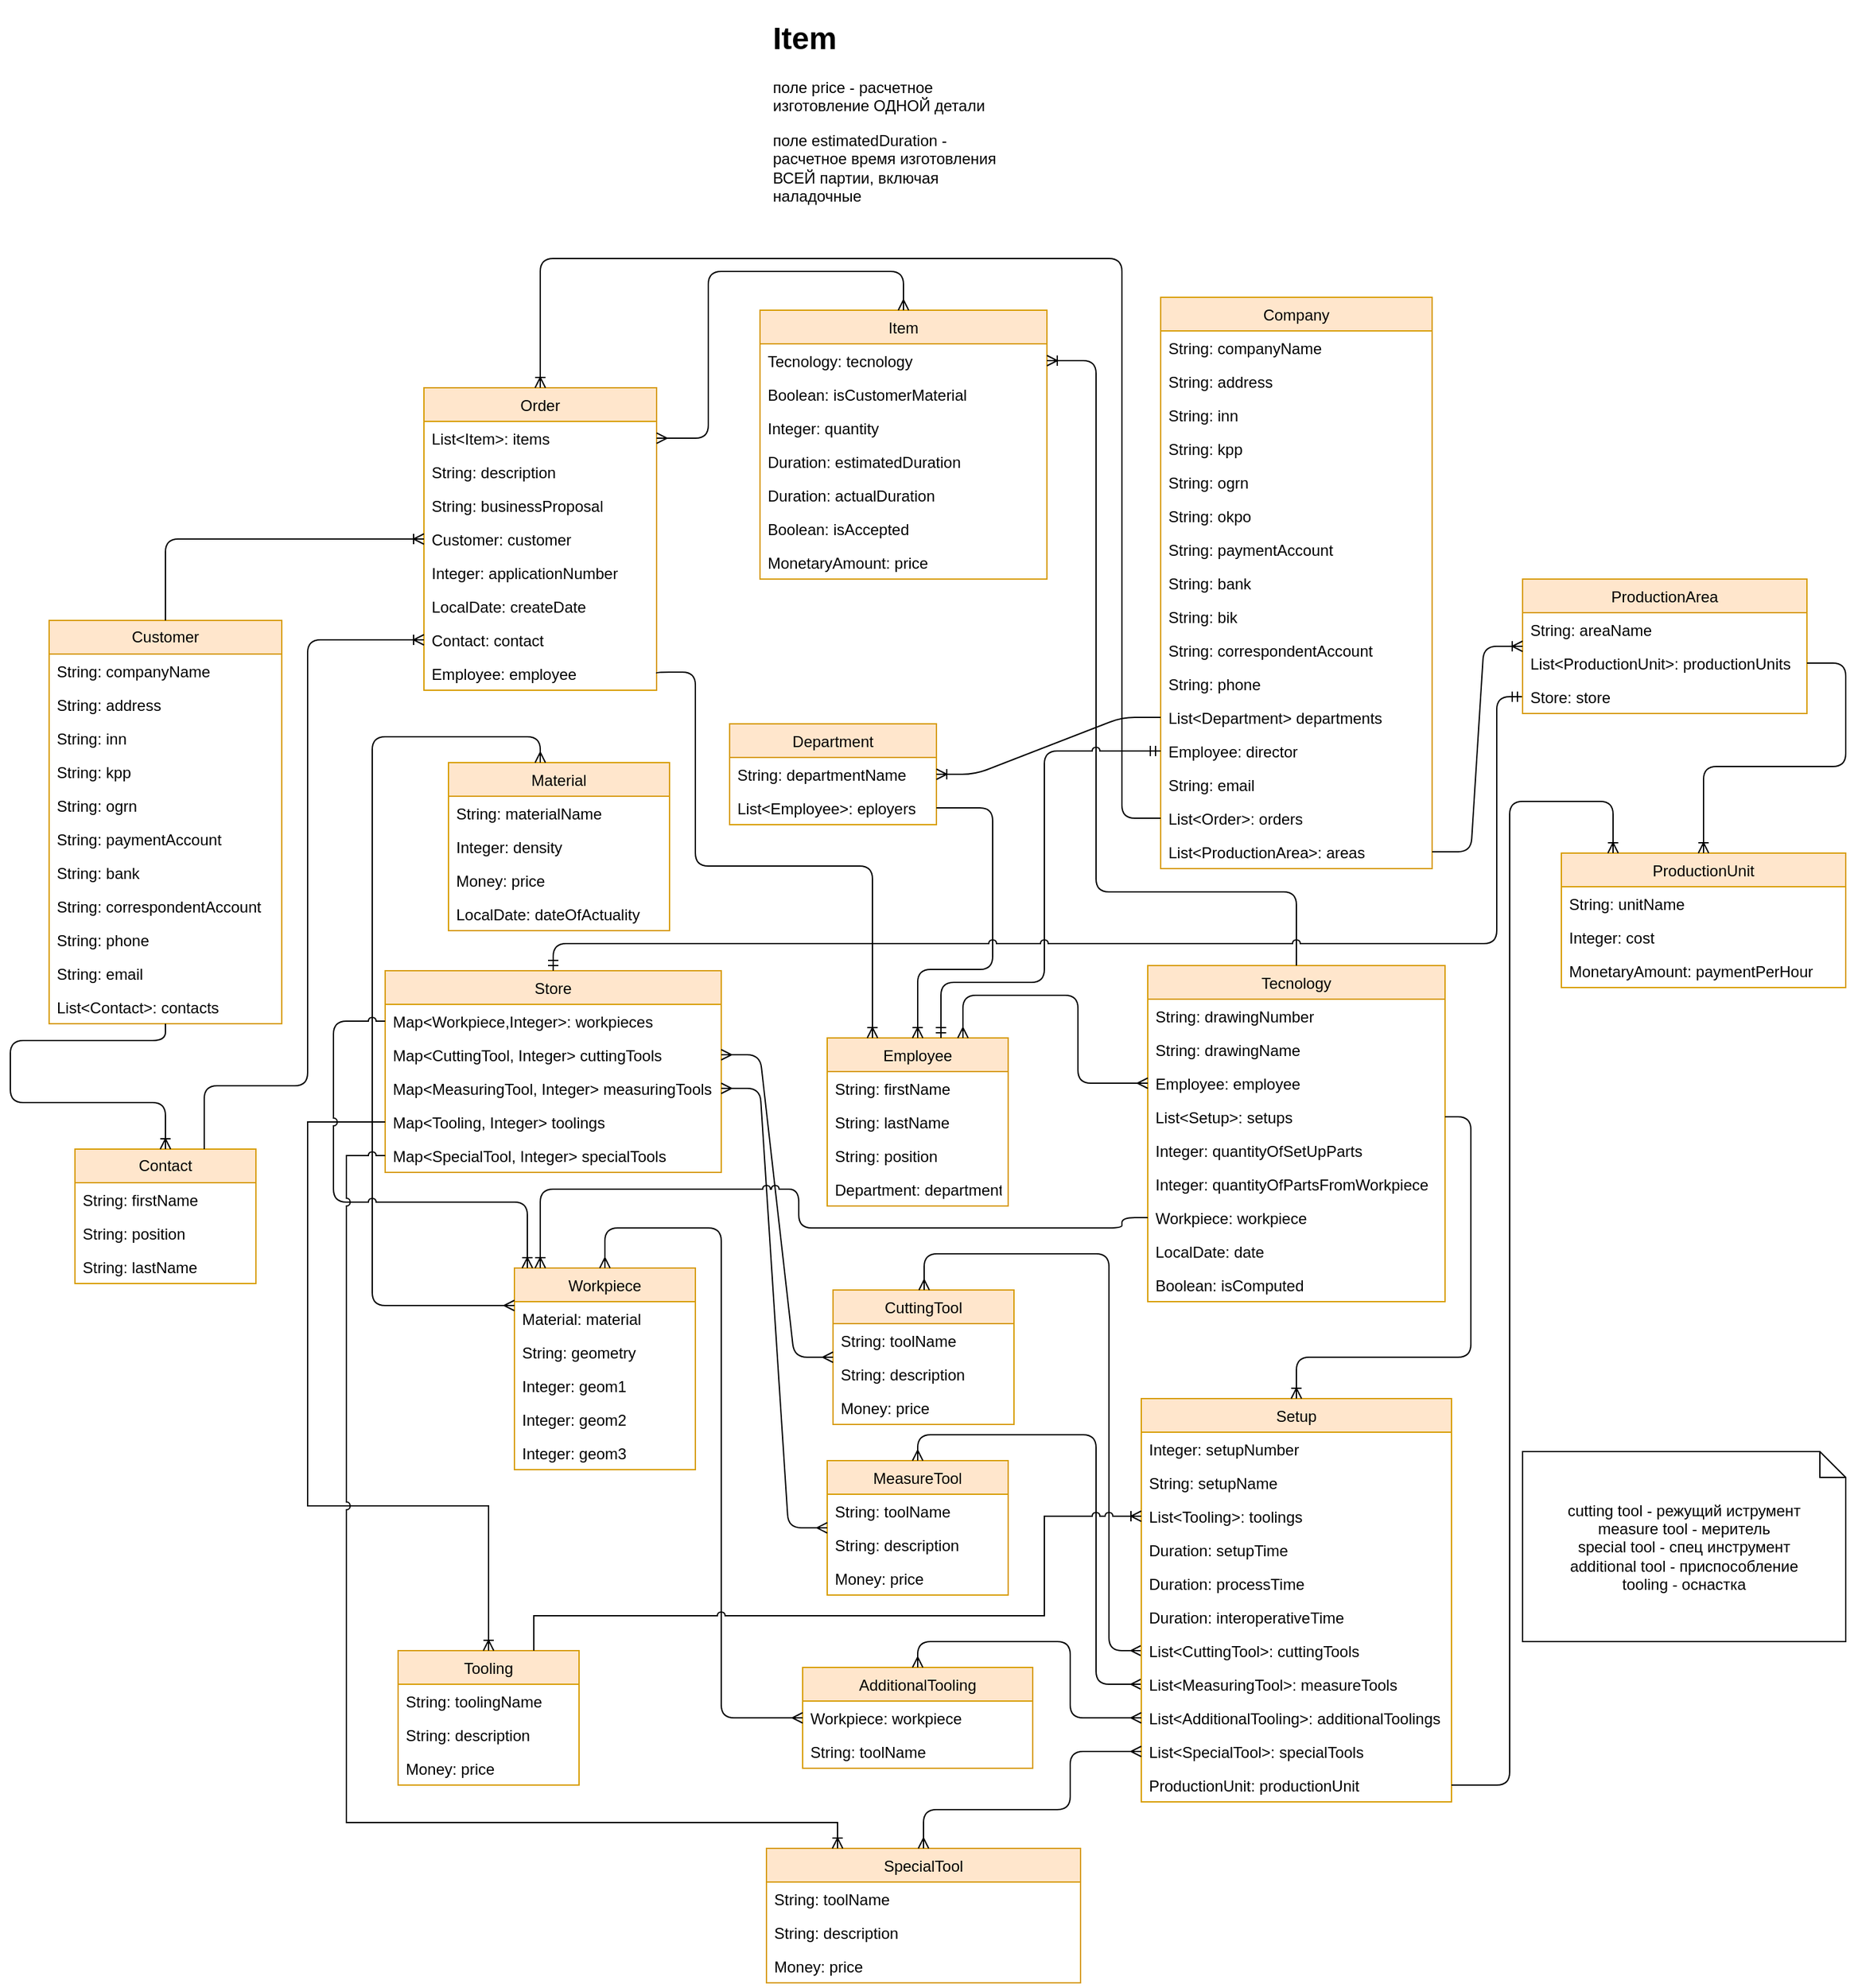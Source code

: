 <mxfile version="21.3.7" type="device">
  <diagram id="e2vLwhPOneZPLbPI2sQy" name="Page-1">
    <mxGraphModel dx="2192" dy="2253" grid="1" gridSize="10" guides="1" tooltips="1" connect="1" arrows="1" fold="1" page="1" pageScale="1" pageWidth="1169" pageHeight="1654" math="0" shadow="0">
      <root>
        <mxCell id="0" />
        <mxCell id="1" parent="0" />
        <mxCell id="n8ERuoMz0wGaSnpFPKBe-1" value="Order" style="swimlane;fontStyle=0;childLayout=stackLayout;horizontal=1;startSize=26;fillColor=#ffe6cc;horizontalStack=0;resizeParent=1;resizeParentMax=0;resizeLast=0;collapsible=1;marginBottom=0;swimlaneLine=1;strokeColor=#d79b00;" parent="1" vertex="1">
          <mxGeometry x="40" y="80" width="180" height="234" as="geometry">
            <mxRectangle x="100" y="100" width="60" height="26" as="alternateBounds" />
          </mxGeometry>
        </mxCell>
        <mxCell id="n8ERuoMz0wGaSnpFPKBe-2" value="List&lt;Item&gt;: items" style="text;strokeColor=none;fillColor=none;align=left;verticalAlign=top;spacingLeft=4;spacingRight=4;overflow=hidden;rotatable=0;points=[[0,0.5],[1,0.5]];portConstraint=eastwest;" parent="n8ERuoMz0wGaSnpFPKBe-1" vertex="1">
          <mxGeometry y="26" width="180" height="26" as="geometry" />
        </mxCell>
        <mxCell id="n8ERuoMz0wGaSnpFPKBe-3" value="String: description" style="text;strokeColor=none;fillColor=none;align=left;verticalAlign=top;spacingLeft=4;spacingRight=4;overflow=hidden;rotatable=0;points=[[0,0.5],[1,0.5]];portConstraint=eastwest;" parent="n8ERuoMz0wGaSnpFPKBe-1" vertex="1">
          <mxGeometry y="52" width="180" height="26" as="geometry" />
        </mxCell>
        <mxCell id="n8ERuoMz0wGaSnpFPKBe-4" value="String: businessProposal" style="text;strokeColor=none;fillColor=none;align=left;verticalAlign=top;spacingLeft=4;spacingRight=4;overflow=hidden;rotatable=0;points=[[0,0.5],[1,0.5]];portConstraint=eastwest;fontColor=#000000;" parent="n8ERuoMz0wGaSnpFPKBe-1" vertex="1">
          <mxGeometry y="78" width="180" height="26" as="geometry" />
        </mxCell>
        <mxCell id="n8ERuoMz0wGaSnpFPKBe-5" value="Customer: customer" style="text;strokeColor=none;fillColor=none;align=left;verticalAlign=top;spacingLeft=4;spacingRight=4;overflow=hidden;rotatable=0;points=[[0,0.5],[1,0.5]];portConstraint=eastwest;fontColor=#000000;" parent="n8ERuoMz0wGaSnpFPKBe-1" vertex="1">
          <mxGeometry y="104" width="180" height="26" as="geometry" />
        </mxCell>
        <mxCell id="n8ERuoMz0wGaSnpFPKBe-11" value="Integer: applicationNumber" style="text;strokeColor=none;fillColor=none;align=left;verticalAlign=top;spacingLeft=4;spacingRight=4;overflow=hidden;rotatable=0;points=[[0,0.5],[1,0.5]];portConstraint=eastwest;fontColor=#000000;" parent="n8ERuoMz0wGaSnpFPKBe-1" vertex="1">
          <mxGeometry y="130" width="180" height="26" as="geometry" />
        </mxCell>
        <mxCell id="qYJSlX8io_cMQXO1sd_D-31" value="LocalDate: createDate" style="text;strokeColor=none;fillColor=none;align=left;verticalAlign=top;spacingLeft=4;spacingRight=4;overflow=hidden;rotatable=0;points=[[0,0.5],[1,0.5]];portConstraint=eastwest;fontColor=#000000;" parent="n8ERuoMz0wGaSnpFPKBe-1" vertex="1">
          <mxGeometry y="156" width="180" height="26" as="geometry" />
        </mxCell>
        <mxCell id="-cLyYRSaxIGc8Vdrkl38-2" value="Contact: contact" style="text;strokeColor=none;fillColor=none;align=left;verticalAlign=top;spacingLeft=4;spacingRight=4;overflow=hidden;rotatable=0;points=[[0,0.5],[1,0.5]];portConstraint=eastwest;fontColor=#000000;" parent="n8ERuoMz0wGaSnpFPKBe-1" vertex="1">
          <mxGeometry y="182" width="180" height="26" as="geometry" />
        </mxCell>
        <mxCell id="Qwl9Rl1eCYx9EYwhhPpN-28" value="Employee: employee" style="text;strokeColor=none;fillColor=none;align=left;verticalAlign=top;spacingLeft=4;spacingRight=4;overflow=hidden;rotatable=0;points=[[0,0.5],[1,0.5]];portConstraint=eastwest;fontColor=#000000;" parent="n8ERuoMz0wGaSnpFPKBe-1" vertex="1">
          <mxGeometry y="208" width="180" height="26" as="geometry" />
        </mxCell>
        <mxCell id="n8ERuoMz0wGaSnpFPKBe-6" value="Item" style="swimlane;fontStyle=0;childLayout=stackLayout;horizontal=1;startSize=26;fillColor=#ffe6cc;horizontalStack=0;resizeParent=1;resizeParentMax=0;resizeLast=0;collapsible=1;marginBottom=0;direction=east;strokeColor=#d79b00;" parent="1" vertex="1">
          <mxGeometry x="300" y="20" width="222" height="208" as="geometry" />
        </mxCell>
        <mxCell id="n8ERuoMz0wGaSnpFPKBe-19" value="Tecnology: tecnology" style="text;strokeColor=none;fillColor=none;align=left;verticalAlign=top;spacingLeft=4;spacingRight=4;overflow=hidden;rotatable=0;points=[[0,0.5],[1,0.5]];portConstraint=eastwest;" parent="n8ERuoMz0wGaSnpFPKBe-6" vertex="1">
          <mxGeometry y="26" width="222" height="26" as="geometry" />
        </mxCell>
        <mxCell id="qYJSlX8io_cMQXO1sd_D-25" value="Boolean: isCustomerMaterial" style="text;strokeColor=none;fillColor=none;align=left;verticalAlign=top;spacingLeft=4;spacingRight=4;overflow=hidden;rotatable=0;points=[[0,0.5],[1,0.5]];portConstraint=eastwest;" parent="n8ERuoMz0wGaSnpFPKBe-6" vertex="1">
          <mxGeometry y="52" width="222" height="26" as="geometry" />
        </mxCell>
        <mxCell id="qYJSlX8io_cMQXO1sd_D-28" value="Integer: quantity" style="text;strokeColor=none;fillColor=none;align=left;verticalAlign=top;spacingLeft=4;spacingRight=4;overflow=hidden;rotatable=0;points=[[0,0.5],[1,0.5]];portConstraint=eastwest;" parent="n8ERuoMz0wGaSnpFPKBe-6" vertex="1">
          <mxGeometry y="78" width="222" height="26" as="geometry" />
        </mxCell>
        <mxCell id="qYJSlX8io_cMQXO1sd_D-32" value="Duration: estimatedDuration" style="text;strokeColor=none;fillColor=none;align=left;verticalAlign=top;spacingLeft=4;spacingRight=4;overflow=hidden;rotatable=0;points=[[0,0.5],[1,0.5]];portConstraint=eastwest;" parent="n8ERuoMz0wGaSnpFPKBe-6" vertex="1">
          <mxGeometry y="104" width="222" height="26" as="geometry" />
        </mxCell>
        <mxCell id="qYJSlX8io_cMQXO1sd_D-36" value="Duration: actualDuration" style="text;strokeColor=none;fillColor=none;align=left;verticalAlign=top;spacingLeft=4;spacingRight=4;overflow=hidden;rotatable=0;points=[[0,0.5],[1,0.5]];portConstraint=eastwest;" parent="n8ERuoMz0wGaSnpFPKBe-6" vertex="1">
          <mxGeometry y="130" width="222" height="26" as="geometry" />
        </mxCell>
        <mxCell id="qYJSlX8io_cMQXO1sd_D-37" value="Boolean: isAccepted" style="text;strokeColor=none;fillColor=none;align=left;verticalAlign=top;spacingLeft=4;spacingRight=4;overflow=hidden;rotatable=0;points=[[0,0.5],[1,0.5]];portConstraint=eastwest;" parent="n8ERuoMz0wGaSnpFPKBe-6" vertex="1">
          <mxGeometry y="156" width="222" height="26" as="geometry" />
        </mxCell>
        <mxCell id="A2TqOeIvu-ZldnTZLAqu-1" value="MonetaryAmount: price" style="text;strokeColor=none;fillColor=none;align=left;verticalAlign=top;spacingLeft=4;spacingRight=4;overflow=hidden;rotatable=0;points=[[0,0.5],[1,0.5]];portConstraint=eastwest;" vertex="1" parent="n8ERuoMz0wGaSnpFPKBe-6">
          <mxGeometry y="182" width="222" height="26" as="geometry" />
        </mxCell>
        <mxCell id="qYJSlX8io_cMQXO1sd_D-9" value="" style="edgeStyle=orthogonalEdgeStyle;fontSize=12;html=1;endArrow=ERmany;startArrow=ERmany;exitX=1;exitY=0.5;exitDx=0;exitDy=0;" parent="1" source="n8ERuoMz0wGaSnpFPKBe-2" target="n8ERuoMz0wGaSnpFPKBe-6" edge="1">
          <mxGeometry width="100" height="100" relative="1" as="geometry">
            <mxPoint x="310" y="280" as="sourcePoint" />
            <mxPoint x="200" y="520" as="targetPoint" />
            <Array as="points">
              <mxPoint x="260" y="119" />
              <mxPoint x="260" y="-10" />
              <mxPoint x="411" y="-10" />
            </Array>
          </mxGeometry>
        </mxCell>
        <mxCell id="qYJSlX8io_cMQXO1sd_D-10" value="Tecnology" style="swimlane;fontStyle=0;childLayout=stackLayout;horizontal=1;startSize=26;fillColor=#ffe6cc;horizontalStack=0;resizeParent=1;resizeParentMax=0;resizeLast=0;collapsible=1;marginBottom=0;fontSize=12;glass=0;comic=0;strokeColor=#d79b00;" parent="1" vertex="1">
          <mxGeometry x="600" y="527" width="230" height="260" as="geometry" />
        </mxCell>
        <mxCell id="qYJSlX8io_cMQXO1sd_D-14" value="String: drawingNumber" style="text;strokeColor=none;fillColor=none;align=left;verticalAlign=top;spacingLeft=4;spacingRight=4;overflow=hidden;rotatable=0;points=[[0,0.5],[1,0.5]];portConstraint=eastwest;" parent="qYJSlX8io_cMQXO1sd_D-10" vertex="1">
          <mxGeometry y="26" width="230" height="26" as="geometry" />
        </mxCell>
        <mxCell id="qYJSlX8io_cMQXO1sd_D-15" value="String: drawingName" style="text;strokeColor=none;fillColor=none;align=left;verticalAlign=top;spacingLeft=4;spacingRight=4;overflow=hidden;rotatable=0;points=[[0,0.5],[1,0.5]];portConstraint=eastwest;" parent="qYJSlX8io_cMQXO1sd_D-10" vertex="1">
          <mxGeometry y="52" width="230" height="26" as="geometry" />
        </mxCell>
        <mxCell id="qYJSlX8io_cMQXO1sd_D-24" value="Employee: employee" style="text;strokeColor=none;fillColor=none;align=left;verticalAlign=top;spacingLeft=4;spacingRight=4;overflow=hidden;rotatable=0;points=[[0,0.5],[1,0.5]];portConstraint=eastwest;" parent="qYJSlX8io_cMQXO1sd_D-10" vertex="1">
          <mxGeometry y="78" width="230" height="26" as="geometry" />
        </mxCell>
        <mxCell id="qYJSlX8io_cMQXO1sd_D-21" value="List&lt;Setup&gt;: setups" style="text;strokeColor=none;fillColor=none;align=left;verticalAlign=top;spacingLeft=4;spacingRight=4;overflow=hidden;rotatable=0;points=[[0,0.5],[1,0.5]];portConstraint=eastwest;" parent="qYJSlX8io_cMQXO1sd_D-10" vertex="1">
          <mxGeometry y="104" width="230" height="26" as="geometry" />
        </mxCell>
        <mxCell id="qYJSlX8io_cMQXO1sd_D-19" value="Integer: quantityOfSetUpParts" style="text;strokeColor=none;fillColor=none;align=left;verticalAlign=top;spacingLeft=4;spacingRight=4;overflow=hidden;rotatable=0;points=[[0,0.5],[1,0.5]];portConstraint=eastwest;" parent="qYJSlX8io_cMQXO1sd_D-10" vertex="1">
          <mxGeometry y="130" width="230" height="26" as="geometry" />
        </mxCell>
        <mxCell id="qYJSlX8io_cMQXO1sd_D-18" value="Integer: quantityOfPartsFromWorkpiece" style="text;strokeColor=none;fillColor=none;align=left;verticalAlign=top;spacingLeft=4;spacingRight=4;overflow=hidden;rotatable=0;points=[[0,0.5],[1,0.5]];portConstraint=eastwest;" parent="qYJSlX8io_cMQXO1sd_D-10" vertex="1">
          <mxGeometry y="156" width="230" height="26" as="geometry" />
        </mxCell>
        <mxCell id="qYJSlX8io_cMQXO1sd_D-17" value="Workpiece: workpiece" style="text;strokeColor=none;fillColor=none;align=left;verticalAlign=top;spacingLeft=4;spacingRight=4;overflow=hidden;rotatable=0;points=[[0,0.5],[1,0.5]];portConstraint=eastwest;" parent="qYJSlX8io_cMQXO1sd_D-10" vertex="1">
          <mxGeometry y="182" width="230" height="26" as="geometry" />
        </mxCell>
        <mxCell id="qYJSlX8io_cMQXO1sd_D-33" value="LocalDate: date" style="text;strokeColor=none;fillColor=none;align=left;verticalAlign=top;spacingLeft=4;spacingRight=4;overflow=hidden;rotatable=0;points=[[0,0.5],[1,0.5]];portConstraint=eastwest;" parent="qYJSlX8io_cMQXO1sd_D-10" vertex="1">
          <mxGeometry y="208" width="230" height="26" as="geometry" />
        </mxCell>
        <mxCell id="qWoinmzPVpNmCgeFVtjN-1" value="Boolean: isComputed" style="text;strokeColor=none;fillColor=none;align=left;verticalAlign=top;spacingLeft=4;spacingRight=4;overflow=hidden;rotatable=0;points=[[0,0.5],[1,0.5]];portConstraint=eastwest;" parent="qYJSlX8io_cMQXO1sd_D-10" vertex="1">
          <mxGeometry y="234" width="230" height="26" as="geometry" />
        </mxCell>
        <mxCell id="qYJSlX8io_cMQXO1sd_D-26" value="" style="edgeStyle=orthogonalEdgeStyle;fontSize=12;html=1;endArrow=ERoneToMany;jumpStyle=arc;exitX=0.5;exitY=0;exitDx=0;exitDy=0;" parent="1" source="qYJSlX8io_cMQXO1sd_D-10" target="n8ERuoMz0wGaSnpFPKBe-19" edge="1">
          <mxGeometry width="100" height="100" relative="1" as="geometry">
            <mxPoint x="590" y="100" as="sourcePoint" />
            <mxPoint x="550" y="280" as="targetPoint" />
            <Array as="points">
              <mxPoint x="715" y="470" />
              <mxPoint x="560" y="470" />
              <mxPoint x="560" y="59" />
            </Array>
          </mxGeometry>
        </mxCell>
        <mxCell id="qYJSlX8io_cMQXO1sd_D-38" value="Material" style="swimlane;fontStyle=0;childLayout=stackLayout;horizontal=1;startSize=26;fillColor=#ffe6cc;horizontalStack=0;resizeParent=1;resizeParentMax=0;resizeLast=0;collapsible=1;marginBottom=0;fontSize=12;strokeColor=#d79b00;" parent="1" vertex="1">
          <mxGeometry x="59" y="370" width="171" height="130" as="geometry" />
        </mxCell>
        <mxCell id="qYJSlX8io_cMQXO1sd_D-39" value="String: materialName" style="text;strokeColor=none;fillColor=none;align=left;verticalAlign=top;spacingLeft=4;spacingRight=4;overflow=hidden;rotatable=0;points=[[0,0.5],[1,0.5]];portConstraint=eastwest;" parent="qYJSlX8io_cMQXO1sd_D-38" vertex="1">
          <mxGeometry y="26" width="171" height="26" as="geometry" />
        </mxCell>
        <mxCell id="qYJSlX8io_cMQXO1sd_D-40" value="Integer: density" style="text;strokeColor=none;fillColor=none;align=left;verticalAlign=top;spacingLeft=4;spacingRight=4;overflow=hidden;rotatable=0;points=[[0,0.5],[1,0.5]];portConstraint=eastwest;" parent="qYJSlX8io_cMQXO1sd_D-38" vertex="1">
          <mxGeometry y="52" width="171" height="26" as="geometry" />
        </mxCell>
        <mxCell id="qYJSlX8io_cMQXO1sd_D-41" value="Money: price" style="text;strokeColor=none;fillColor=none;align=left;verticalAlign=top;spacingLeft=4;spacingRight=4;overflow=hidden;rotatable=0;points=[[0,0.5],[1,0.5]];portConstraint=eastwest;" parent="qYJSlX8io_cMQXO1sd_D-38" vertex="1">
          <mxGeometry y="78" width="171" height="26" as="geometry" />
        </mxCell>
        <mxCell id="qYJSlX8io_cMQXO1sd_D-43" value="LocalDate: dateOfActuality" style="text;strokeColor=none;fillColor=none;align=left;verticalAlign=top;spacingLeft=4;spacingRight=4;overflow=hidden;rotatable=0;points=[[0,0.5],[1,0.5]];portConstraint=eastwest;" parent="qYJSlX8io_cMQXO1sd_D-38" vertex="1">
          <mxGeometry y="104" width="171" height="26" as="geometry" />
        </mxCell>
        <mxCell id="qYJSlX8io_cMQXO1sd_D-52" value="Employee" style="swimlane;fontStyle=0;childLayout=stackLayout;horizontal=1;startSize=26;fillColor=#ffe6cc;horizontalStack=0;resizeParent=1;resizeParentMax=0;resizeLast=0;collapsible=1;marginBottom=0;fontSize=12;strokeColor=#d79b00;" parent="1" vertex="1">
          <mxGeometry x="352" y="583" width="140" height="130" as="geometry" />
        </mxCell>
        <mxCell id="qYJSlX8io_cMQXO1sd_D-54" value="String: firstName" style="text;strokeColor=none;fillColor=none;align=left;verticalAlign=top;spacingLeft=4;spacingRight=4;overflow=hidden;rotatable=0;points=[[0,0.5],[1,0.5]];portConstraint=eastwest;" parent="qYJSlX8io_cMQXO1sd_D-52" vertex="1">
          <mxGeometry y="26" width="140" height="26" as="geometry" />
        </mxCell>
        <mxCell id="qYJSlX8io_cMQXO1sd_D-55" value="String: lastName" style="text;strokeColor=none;fillColor=none;align=left;verticalAlign=top;spacingLeft=4;spacingRight=4;overflow=hidden;rotatable=0;points=[[0,0.5],[1,0.5]];portConstraint=eastwest;" parent="qYJSlX8io_cMQXO1sd_D-52" vertex="1">
          <mxGeometry y="52" width="140" height="26" as="geometry" />
        </mxCell>
        <mxCell id="qYJSlX8io_cMQXO1sd_D-53" value="String: position" style="text;strokeColor=none;fillColor=none;align=left;verticalAlign=top;spacingLeft=4;spacingRight=4;overflow=hidden;rotatable=0;points=[[0,0.5],[1,0.5]];portConstraint=eastwest;" parent="qYJSlX8io_cMQXO1sd_D-52" vertex="1">
          <mxGeometry y="78" width="140" height="26" as="geometry" />
        </mxCell>
        <mxCell id="qYJSlX8io_cMQXO1sd_D-57" value="Department: department" style="text;strokeColor=none;fillColor=none;align=left;verticalAlign=top;spacingLeft=4;spacingRight=4;overflow=hidden;rotatable=0;points=[[0,0.5],[1,0.5]];portConstraint=eastwest;" parent="qYJSlX8io_cMQXO1sd_D-52" vertex="1">
          <mxGeometry y="104" width="140" height="26" as="geometry" />
        </mxCell>
        <mxCell id="qYJSlX8io_cMQXO1sd_D-56" value="" style="edgeStyle=orthogonalEdgeStyle;fontSize=12;html=1;endArrow=ERmany;startArrow=ERmany;exitX=0.75;exitY=0;exitDx=0;exitDy=0;" parent="1" source="qYJSlX8io_cMQXO1sd_D-52" target="qYJSlX8io_cMQXO1sd_D-24" edge="1">
          <mxGeometry width="100" height="100" relative="1" as="geometry">
            <mxPoint x="520" y="570" as="sourcePoint" />
            <mxPoint x="160" y="690" as="targetPoint" />
            <Array as="points">
              <mxPoint x="457" y="550" />
              <mxPoint x="546" y="550" />
              <mxPoint x="546" y="618" />
            </Array>
          </mxGeometry>
        </mxCell>
        <mxCell id="qYJSlX8io_cMQXO1sd_D-58" value="Department" style="swimlane;fontStyle=0;childLayout=stackLayout;horizontal=1;startSize=26;fillColor=#ffe6cc;horizontalStack=0;resizeParent=1;resizeParentMax=0;resizeLast=0;collapsible=1;marginBottom=0;fontSize=12;strokeColor=#d79b00;" parent="1" vertex="1">
          <mxGeometry x="276.5" y="340" width="160" height="78" as="geometry" />
        </mxCell>
        <mxCell id="qYJSlX8io_cMQXO1sd_D-59" value="String: departmentName" style="text;strokeColor=none;fillColor=none;align=left;verticalAlign=top;spacingLeft=4;spacingRight=4;overflow=hidden;rotatable=0;points=[[0,0.5],[1,0.5]];portConstraint=eastwest;" parent="qYJSlX8io_cMQXO1sd_D-58" vertex="1">
          <mxGeometry y="26" width="160" height="26" as="geometry" />
        </mxCell>
        <mxCell id="qYJSlX8io_cMQXO1sd_D-61" value="List&lt;Employee&gt;: eployers" style="text;strokeColor=none;fillColor=none;align=left;verticalAlign=top;spacingLeft=4;spacingRight=4;overflow=hidden;rotatable=0;points=[[0,0.5],[1,0.5]];portConstraint=eastwest;" parent="qYJSlX8io_cMQXO1sd_D-58" vertex="1">
          <mxGeometry y="52" width="160" height="26" as="geometry" />
        </mxCell>
        <mxCell id="qYJSlX8io_cMQXO1sd_D-62" value="" style="edgeStyle=orthogonalEdgeStyle;fontSize=12;html=1;endArrow=ERoneToMany;rounded=1;entryX=0.5;entryY=0;entryDx=0;entryDy=0;" parent="1" source="qYJSlX8io_cMQXO1sd_D-61" target="qYJSlX8io_cMQXO1sd_D-52" edge="1">
          <mxGeometry width="100" height="100" relative="1" as="geometry">
            <mxPoint x="60" y="810" as="sourcePoint" />
            <mxPoint x="160" y="710" as="targetPoint" />
            <Array as="points">
              <mxPoint x="480" y="405" />
              <mxPoint x="480" y="530" />
              <mxPoint x="422" y="530" />
            </Array>
          </mxGeometry>
        </mxCell>
        <mxCell id="qYJSlX8io_cMQXO1sd_D-63" value="Company" style="swimlane;fontStyle=0;childLayout=stackLayout;horizontal=1;startSize=26;fillColor=#ffe6cc;horizontalStack=0;resizeParent=1;resizeParentMax=0;resizeLast=0;collapsible=1;marginBottom=0;fontSize=12;strokeColor=#d79b00;" parent="1" vertex="1">
          <mxGeometry x="610" y="10" width="210" height="442" as="geometry" />
        </mxCell>
        <mxCell id="qYJSlX8io_cMQXO1sd_D-64" value="String: companyName" style="text;strokeColor=none;fillColor=none;align=left;verticalAlign=top;spacingLeft=4;spacingRight=4;overflow=hidden;rotatable=0;points=[[0,0.5],[1,0.5]];portConstraint=eastwest;" parent="qYJSlX8io_cMQXO1sd_D-63" vertex="1">
          <mxGeometry y="26" width="210" height="26" as="geometry" />
        </mxCell>
        <mxCell id="qYJSlX8io_cMQXO1sd_D-65" value="String: address" style="text;strokeColor=none;fillColor=none;align=left;verticalAlign=top;spacingLeft=4;spacingRight=4;overflow=hidden;rotatable=0;points=[[0,0.5],[1,0.5]];portConstraint=eastwest;" parent="qYJSlX8io_cMQXO1sd_D-63" vertex="1">
          <mxGeometry y="52" width="210" height="26" as="geometry" />
        </mxCell>
        <mxCell id="qYJSlX8io_cMQXO1sd_D-66" value="String: inn" style="text;strokeColor=none;fillColor=none;align=left;verticalAlign=top;spacingLeft=4;spacingRight=4;overflow=hidden;rotatable=0;points=[[0,0.5],[1,0.5]];portConstraint=eastwest;" parent="qYJSlX8io_cMQXO1sd_D-63" vertex="1">
          <mxGeometry y="78" width="210" height="26" as="geometry" />
        </mxCell>
        <mxCell id="qYJSlX8io_cMQXO1sd_D-67" value="String: kpp" style="text;strokeColor=none;fillColor=none;align=left;verticalAlign=top;spacingLeft=4;spacingRight=4;overflow=hidden;rotatable=0;points=[[0,0.5],[1,0.5]];portConstraint=eastwest;" parent="qYJSlX8io_cMQXO1sd_D-63" vertex="1">
          <mxGeometry y="104" width="210" height="26" as="geometry" />
        </mxCell>
        <mxCell id="qYJSlX8io_cMQXO1sd_D-68" value="String: ogrn" style="text;strokeColor=none;fillColor=none;align=left;verticalAlign=top;spacingLeft=4;spacingRight=4;overflow=hidden;rotatable=0;points=[[0,0.5],[1,0.5]];portConstraint=eastwest;" parent="qYJSlX8io_cMQXO1sd_D-63" vertex="1">
          <mxGeometry y="130" width="210" height="26" as="geometry" />
        </mxCell>
        <mxCell id="qYJSlX8io_cMQXO1sd_D-69" value="String: okpo" style="text;strokeColor=none;fillColor=none;align=left;verticalAlign=top;spacingLeft=4;spacingRight=4;overflow=hidden;rotatable=0;points=[[0,0.5],[1,0.5]];portConstraint=eastwest;" parent="qYJSlX8io_cMQXO1sd_D-63" vertex="1">
          <mxGeometry y="156" width="210" height="26" as="geometry" />
        </mxCell>
        <mxCell id="qYJSlX8io_cMQXO1sd_D-70" value="String: paymentAccount" style="text;strokeColor=none;fillColor=none;align=left;verticalAlign=top;spacingLeft=4;spacingRight=4;overflow=hidden;rotatable=0;points=[[0,0.5],[1,0.5]];portConstraint=eastwest;" parent="qYJSlX8io_cMQXO1sd_D-63" vertex="1">
          <mxGeometry y="182" width="210" height="26" as="geometry" />
        </mxCell>
        <mxCell id="qYJSlX8io_cMQXO1sd_D-71" value="String: bank" style="text;strokeColor=none;fillColor=none;align=left;verticalAlign=top;spacingLeft=4;spacingRight=4;overflow=hidden;rotatable=0;points=[[0,0.5],[1,0.5]];portConstraint=eastwest;" parent="qYJSlX8io_cMQXO1sd_D-63" vertex="1">
          <mxGeometry y="208" width="210" height="26" as="geometry" />
        </mxCell>
        <mxCell id="qYJSlX8io_cMQXO1sd_D-72" value="String: bik" style="text;strokeColor=none;fillColor=none;align=left;verticalAlign=top;spacingLeft=4;spacingRight=4;overflow=hidden;rotatable=0;points=[[0,0.5],[1,0.5]];portConstraint=eastwest;" parent="qYJSlX8io_cMQXO1sd_D-63" vertex="1">
          <mxGeometry y="234" width="210" height="26" as="geometry" />
        </mxCell>
        <mxCell id="qYJSlX8io_cMQXO1sd_D-73" value="String: correspondentAccount" style="text;strokeColor=none;fillColor=none;align=left;verticalAlign=top;spacingLeft=4;spacingRight=4;overflow=hidden;rotatable=0;points=[[0,0.5],[1,0.5]];portConstraint=eastwest;" parent="qYJSlX8io_cMQXO1sd_D-63" vertex="1">
          <mxGeometry y="260" width="210" height="26" as="geometry" />
        </mxCell>
        <mxCell id="qYJSlX8io_cMQXO1sd_D-74" value="String: phone" style="text;strokeColor=none;fillColor=none;align=left;verticalAlign=top;spacingLeft=4;spacingRight=4;overflow=hidden;rotatable=0;points=[[0,0.5],[1,0.5]];portConstraint=eastwest;" parent="qYJSlX8io_cMQXO1sd_D-63" vertex="1">
          <mxGeometry y="286" width="210" height="26" as="geometry" />
        </mxCell>
        <mxCell id="qYJSlX8io_cMQXO1sd_D-75" value="List&lt;Department&gt; departments" style="text;strokeColor=none;fillColor=none;align=left;verticalAlign=top;spacingLeft=4;spacingRight=4;overflow=hidden;rotatable=0;points=[[0,0.5],[1,0.5]];portConstraint=eastwest;" parent="qYJSlX8io_cMQXO1sd_D-63" vertex="1">
          <mxGeometry y="312" width="210" height="26" as="geometry" />
        </mxCell>
        <mxCell id="qYJSlX8io_cMQXO1sd_D-76" value="Employee: director" style="text;strokeColor=none;fillColor=none;align=left;verticalAlign=top;spacingLeft=4;spacingRight=4;overflow=hidden;rotatable=0;points=[[0,0.5],[1,0.5]];portConstraint=eastwest;" parent="qYJSlX8io_cMQXO1sd_D-63" vertex="1">
          <mxGeometry y="338" width="210" height="26" as="geometry" />
        </mxCell>
        <mxCell id="qYJSlX8io_cMQXO1sd_D-82" value="String: email" style="text;strokeColor=none;fillColor=none;align=left;verticalAlign=top;spacingLeft=4;spacingRight=4;overflow=hidden;rotatable=0;points=[[0,0.5],[1,0.5]];portConstraint=eastwest;" parent="qYJSlX8io_cMQXO1sd_D-63" vertex="1">
          <mxGeometry y="364" width="210" height="26" as="geometry" />
        </mxCell>
        <mxCell id="qYJSlX8io_cMQXO1sd_D-138" value="List&lt;Order&gt;: orders" style="text;strokeColor=none;fillColor=none;align=left;verticalAlign=top;spacingLeft=4;spacingRight=4;overflow=hidden;rotatable=0;points=[[0,0.5],[1,0.5]];portConstraint=eastwest;" parent="qYJSlX8io_cMQXO1sd_D-63" vertex="1">
          <mxGeometry y="390" width="210" height="26" as="geometry" />
        </mxCell>
        <mxCell id="qYJSlX8io_cMQXO1sd_D-144" value="List&lt;ProductionArea&gt;: areas" style="text;strokeColor=none;fillColor=none;align=left;verticalAlign=top;spacingLeft=4;spacingRight=4;overflow=hidden;rotatable=0;points=[[0,0.5],[1,0.5]];portConstraint=eastwest;" parent="qYJSlX8io_cMQXO1sd_D-63" vertex="1">
          <mxGeometry y="416" width="210" height="26" as="geometry" />
        </mxCell>
        <mxCell id="qYJSlX8io_cMQXO1sd_D-78" value="" style="edgeStyle=entityRelationEdgeStyle;fontSize=12;html=1;endArrow=ERoneToMany;" parent="1" source="qYJSlX8io_cMQXO1sd_D-75" target="qYJSlX8io_cMQXO1sd_D-58" edge="1">
          <mxGeometry width="100" height="100" relative="1" as="geometry">
            <mxPoint x="60" y="860" as="sourcePoint" />
            <mxPoint x="160" y="760" as="targetPoint" />
          </mxGeometry>
        </mxCell>
        <mxCell id="qYJSlX8io_cMQXO1sd_D-81" value="" style="edgeStyle=orthogonalEdgeStyle;fontSize=12;html=1;endArrow=ERmandOne;startArrow=ERmandOne;entryX=0;entryY=0.5;entryDx=0;entryDy=0;jumpStyle=arc;verticalAlign=middle;" parent="1" source="qYJSlX8io_cMQXO1sd_D-52" target="qYJSlX8io_cMQXO1sd_D-76" edge="1">
          <mxGeometry width="100" height="100" relative="1" as="geometry">
            <mxPoint x="500" y="680" as="sourcePoint" />
            <mxPoint x="530" y="710" as="targetPoint" />
            <Array as="points">
              <mxPoint x="440" y="540" />
              <mxPoint x="520" y="540" />
              <mxPoint x="520" y="361" />
            </Array>
          </mxGeometry>
        </mxCell>
        <mxCell id="qYJSlX8io_cMQXO1sd_D-83" value="CuttingTool" style="swimlane;fontStyle=0;childLayout=stackLayout;horizontal=1;startSize=26;fillColor=#ffe6cc;horizontalStack=0;resizeParent=1;resizeParentMax=0;resizeLast=0;collapsible=1;marginBottom=0;fontSize=12;strokeColor=#d79b00;" parent="1" vertex="1">
          <mxGeometry x="356.5" y="778" width="140" height="104" as="geometry" />
        </mxCell>
        <mxCell id="qYJSlX8io_cMQXO1sd_D-84" value="String: toolName" style="text;strokeColor=none;fillColor=none;align=left;verticalAlign=top;spacingLeft=4;spacingRight=4;overflow=hidden;rotatable=0;points=[[0,0.5],[1,0.5]];portConstraint=eastwest;" parent="qYJSlX8io_cMQXO1sd_D-83" vertex="1">
          <mxGeometry y="26" width="140" height="26" as="geometry" />
        </mxCell>
        <mxCell id="qYJSlX8io_cMQXO1sd_D-85" value="String: description" style="text;strokeColor=none;fillColor=none;align=left;verticalAlign=top;spacingLeft=4;spacingRight=4;overflow=hidden;rotatable=0;points=[[0,0.5],[1,0.5]];portConstraint=eastwest;" parent="qYJSlX8io_cMQXO1sd_D-83" vertex="1">
          <mxGeometry y="52" width="140" height="26" as="geometry" />
        </mxCell>
        <mxCell id="qYJSlX8io_cMQXO1sd_D-86" value="Money: price" style="text;strokeColor=none;fillColor=none;align=left;verticalAlign=top;spacingLeft=4;spacingRight=4;overflow=hidden;rotatable=0;points=[[0,0.5],[1,0.5]];portConstraint=eastwest;" parent="qYJSlX8io_cMQXO1sd_D-83" vertex="1">
          <mxGeometry y="78" width="140" height="26" as="geometry" />
        </mxCell>
        <mxCell id="qYJSlX8io_cMQXO1sd_D-88" value="" style="edgeStyle=orthogonalEdgeStyle;fontSize=12;html=1;endArrow=ERmany;startArrow=ERmany;strokeColor=#000000;rounded=1;jumpStyle=arc;comic=0;shadow=0;orthogonalLoop=1;noJump=0;" parent="1" source="qYJSlX8io_cMQXO1sd_D-23" target="qYJSlX8io_cMQXO1sd_D-83" edge="1">
          <mxGeometry width="100" height="100" relative="1" as="geometry">
            <mxPoint x="60" y="1010" as="sourcePoint" />
            <mxPoint x="160" y="910" as="targetPoint" />
            <Array as="points">
              <mxPoint x="570" y="1057" />
              <mxPoint x="570" y="750" />
              <mxPoint x="427" y="750" />
            </Array>
          </mxGeometry>
        </mxCell>
        <mxCell id="qYJSlX8io_cMQXO1sd_D-90" value="MeasureTool" style="swimlane;fontStyle=0;childLayout=stackLayout;horizontal=1;startSize=26;fillColor=#ffe6cc;horizontalStack=0;resizeParent=1;resizeParentMax=0;resizeLast=0;collapsible=1;marginBottom=0;fontSize=12;strokeColor=#d79b00;" parent="1" vertex="1">
          <mxGeometry x="352" y="910" width="140" height="104" as="geometry" />
        </mxCell>
        <mxCell id="qYJSlX8io_cMQXO1sd_D-91" value="String: toolName" style="text;strokeColor=none;fillColor=none;align=left;verticalAlign=top;spacingLeft=4;spacingRight=4;overflow=hidden;rotatable=0;points=[[0,0.5],[1,0.5]];portConstraint=eastwest;" parent="qYJSlX8io_cMQXO1sd_D-90" vertex="1">
          <mxGeometry y="26" width="140" height="26" as="geometry" />
        </mxCell>
        <mxCell id="qYJSlX8io_cMQXO1sd_D-92" value="String: description" style="text;strokeColor=none;fillColor=none;align=left;verticalAlign=top;spacingLeft=4;spacingRight=4;overflow=hidden;rotatable=0;points=[[0,0.5],[1,0.5]];portConstraint=eastwest;" parent="qYJSlX8io_cMQXO1sd_D-90" vertex="1">
          <mxGeometry y="52" width="140" height="26" as="geometry" />
        </mxCell>
        <mxCell id="qYJSlX8io_cMQXO1sd_D-93" value="Money: price" style="text;strokeColor=none;fillColor=none;align=left;verticalAlign=top;spacingLeft=4;spacingRight=4;overflow=hidden;rotatable=0;points=[[0,0.5],[1,0.5]];portConstraint=eastwest;" parent="qYJSlX8io_cMQXO1sd_D-90" vertex="1">
          <mxGeometry y="78" width="140" height="26" as="geometry" />
        </mxCell>
        <mxCell id="qYJSlX8io_cMQXO1sd_D-94" value="" style="edgeStyle=orthogonalEdgeStyle;fontSize=12;html=1;endArrow=ERmany;startArrow=ERmany;shadow=0;strokeColor=#000000;" parent="1" source="qYJSlX8io_cMQXO1sd_D-22" target="qYJSlX8io_cMQXO1sd_D-90" edge="1">
          <mxGeometry width="100" height="100" relative="1" as="geometry">
            <mxPoint x="660" y="820" as="sourcePoint" />
            <mxPoint x="160" y="1010" as="targetPoint" />
            <Array as="points">
              <mxPoint x="560" y="1083" />
              <mxPoint x="560" y="890" />
              <mxPoint x="422" y="890" />
            </Array>
          </mxGeometry>
        </mxCell>
        <mxCell id="qYJSlX8io_cMQXO1sd_D-95" value="Store" style="swimlane;fontStyle=0;childLayout=stackLayout;horizontal=1;startSize=26;fillColor=#ffe6cc;horizontalStack=0;resizeParent=1;resizeParentMax=0;resizeLast=0;collapsible=1;marginBottom=0;fontSize=12;strokeColor=#d79b00;" parent="1" vertex="1">
          <mxGeometry x="10" y="531" width="260" height="156" as="geometry" />
        </mxCell>
        <mxCell id="qYJSlX8io_cMQXO1sd_D-96" value="Map&lt;Workpiece,Integer&gt;: workpieces" style="text;strokeColor=none;fillColor=none;align=left;verticalAlign=top;spacingLeft=4;spacingRight=4;overflow=hidden;rotatable=0;points=[[0,0.5],[1,0.5]];portConstraint=eastwest;" parent="qYJSlX8io_cMQXO1sd_D-95" vertex="1">
          <mxGeometry y="26" width="260" height="26" as="geometry" />
        </mxCell>
        <mxCell id="qYJSlX8io_cMQXO1sd_D-97" value="Map&lt;CuttingTool, Integer&gt; cuttingTools" style="text;strokeColor=none;fillColor=none;align=left;verticalAlign=top;spacingLeft=4;spacingRight=4;overflow=hidden;rotatable=0;points=[[0,0.5],[1,0.5]];portConstraint=eastwest;" parent="qYJSlX8io_cMQXO1sd_D-95" vertex="1">
          <mxGeometry y="52" width="260" height="26" as="geometry" />
        </mxCell>
        <mxCell id="qYJSlX8io_cMQXO1sd_D-98" value="Map&lt;MeasuringTool, Integer&gt; measuringTools" style="text;strokeColor=none;fillColor=none;align=left;verticalAlign=top;spacingLeft=4;spacingRight=4;overflow=hidden;rotatable=0;points=[[0,0.5],[1,0.5]];portConstraint=eastwest;" parent="qYJSlX8io_cMQXO1sd_D-95" vertex="1">
          <mxGeometry y="78" width="260" height="26" as="geometry" />
        </mxCell>
        <mxCell id="fsPhwSQCUlOboSsDo3B6-5" value="Map&lt;Tooling, Integer&gt; toolings" style="text;strokeColor=none;fillColor=none;align=left;verticalAlign=top;spacingLeft=4;spacingRight=4;overflow=hidden;rotatable=0;points=[[0,0.5],[1,0.5]];portConstraint=eastwest;" parent="qYJSlX8io_cMQXO1sd_D-95" vertex="1">
          <mxGeometry y="104" width="260" height="26" as="geometry" />
        </mxCell>
        <mxCell id="fsPhwSQCUlOboSsDo3B6-16" value="Map&lt;SpecialTool, Integer&gt; specialTools" style="text;strokeColor=none;fillColor=none;align=left;verticalAlign=top;spacingLeft=4;spacingRight=4;overflow=hidden;rotatable=0;points=[[0,0.5],[1,0.5]];portConstraint=eastwest;" parent="qYJSlX8io_cMQXO1sd_D-95" vertex="1">
          <mxGeometry y="130" width="260" height="26" as="geometry" />
        </mxCell>
        <mxCell id="qYJSlX8io_cMQXO1sd_D-99" value="" style="edgeStyle=entityRelationEdgeStyle;fontSize=12;html=1;endArrow=ERmany;startArrow=ERmany;shadow=0;strokeColor=#000000;jumpStyle=arc;" parent="1" source="qYJSlX8io_cMQXO1sd_D-98" target="qYJSlX8io_cMQXO1sd_D-90" edge="1">
          <mxGeometry width="100" height="100" relative="1" as="geometry">
            <mxPoint x="160" y="750" as="sourcePoint" />
            <mxPoint x="110" y="1010" as="targetPoint" />
          </mxGeometry>
        </mxCell>
        <mxCell id="qYJSlX8io_cMQXO1sd_D-100" value="" style="edgeStyle=entityRelationEdgeStyle;fontSize=12;html=1;endArrow=ERmany;startArrow=ERmany;shadow=0;strokeColor=#000000;jumpStyle=arc;" parent="1" source="qYJSlX8io_cMQXO1sd_D-97" target="qYJSlX8io_cMQXO1sd_D-83" edge="1">
          <mxGeometry width="100" height="100" relative="1" as="geometry">
            <mxPoint x="150" y="750" as="sourcePoint" />
            <mxPoint x="110" y="1010" as="targetPoint" />
          </mxGeometry>
        </mxCell>
        <mxCell id="qYJSlX8io_cMQXO1sd_D-102" value="" style="edgeStyle=orthogonalEdgeStyle;fontSize=12;html=1;endArrow=ERmandOne;startArrow=ERmandOne;shadow=0;strokeColor=#000000;jumpStyle=arc;exitX=0;exitY=0.5;exitDx=0;exitDy=0;" parent="1" source="fsPhwSQCUlOboSsDo3B6-3" target="qYJSlX8io_cMQXO1sd_D-95" edge="1">
          <mxGeometry width="100" height="100" relative="1" as="geometry">
            <mxPoint x="80" y="710" as="sourcePoint" />
            <mxPoint x="180" y="750" as="targetPoint" />
            <Array as="points">
              <mxPoint x="870" y="319" />
              <mxPoint x="870" y="510" />
              <mxPoint x="140" y="510" />
            </Array>
          </mxGeometry>
        </mxCell>
        <mxCell id="qYJSlX8io_cMQXO1sd_D-103" value="Workpiece" style="swimlane;fontStyle=0;childLayout=stackLayout;horizontal=1;startSize=26;fillColor=#ffe6cc;horizontalStack=0;resizeParent=1;resizeParentMax=0;resizeLast=0;collapsible=1;marginBottom=0;fontSize=12;strokeColor=#d79b00;" parent="1" vertex="1">
          <mxGeometry x="110" y="761" width="140" height="156" as="geometry" />
        </mxCell>
        <mxCell id="qYJSlX8io_cMQXO1sd_D-104" value="Material: material" style="text;strokeColor=none;fillColor=none;align=left;verticalAlign=top;spacingLeft=4;spacingRight=4;overflow=hidden;rotatable=0;points=[[0,0.5],[1,0.5]];portConstraint=eastwest;" parent="qYJSlX8io_cMQXO1sd_D-103" vertex="1">
          <mxGeometry y="26" width="140" height="26" as="geometry" />
        </mxCell>
        <mxCell id="qYJSlX8io_cMQXO1sd_D-105" value="String: geometry" style="text;strokeColor=none;fillColor=none;align=left;verticalAlign=top;spacingLeft=4;spacingRight=4;overflow=hidden;rotatable=0;points=[[0,0.5],[1,0.5]];portConstraint=eastwest;" parent="qYJSlX8io_cMQXO1sd_D-103" vertex="1">
          <mxGeometry y="52" width="140" height="26" as="geometry" />
        </mxCell>
        <mxCell id="qYJSlX8io_cMQXO1sd_D-106" value="Integer: geom1" style="text;strokeColor=none;fillColor=none;align=left;verticalAlign=top;spacingLeft=4;spacingRight=4;overflow=hidden;rotatable=0;points=[[0,0.5],[1,0.5]];portConstraint=eastwest;" parent="qYJSlX8io_cMQXO1sd_D-103" vertex="1">
          <mxGeometry y="78" width="140" height="26" as="geometry" />
        </mxCell>
        <mxCell id="qYJSlX8io_cMQXO1sd_D-110" value="Integer: geom2&#xa;" style="text;strokeColor=none;fillColor=none;align=left;verticalAlign=top;spacingLeft=4;spacingRight=4;overflow=hidden;rotatable=0;points=[[0,0.5],[1,0.5]];portConstraint=eastwest;" parent="qYJSlX8io_cMQXO1sd_D-103" vertex="1">
          <mxGeometry y="104" width="140" height="26" as="geometry" />
        </mxCell>
        <mxCell id="qYJSlX8io_cMQXO1sd_D-111" value="Integer: geom3" style="text;strokeColor=none;fillColor=none;align=left;verticalAlign=top;spacingLeft=4;spacingRight=4;overflow=hidden;rotatable=0;points=[[0,0.5],[1,0.5]];portConstraint=eastwest;" parent="qYJSlX8io_cMQXO1sd_D-103" vertex="1">
          <mxGeometry y="130" width="140" height="26" as="geometry" />
        </mxCell>
        <mxCell id="qYJSlX8io_cMQXO1sd_D-107" value="" style="edgeStyle=orthogonalEdgeStyle;fontSize=12;html=1;endArrow=ERmany;startArrow=ERmany;shadow=0;strokeColor=#000000;jumpStyle=arc;" parent="1" source="qYJSlX8io_cMQXO1sd_D-104" target="qYJSlX8io_cMQXO1sd_D-38" edge="1">
          <mxGeometry width="100" height="100" relative="1" as="geometry">
            <mxPoint x="220" y="840" as="sourcePoint" />
            <mxPoint x="320" y="740" as="targetPoint" />
            <Array as="points">
              <mxPoint y="790" />
              <mxPoint y="350" />
              <mxPoint x="130" y="350" />
            </Array>
          </mxGeometry>
        </mxCell>
        <mxCell id="qYJSlX8io_cMQXO1sd_D-112" value="Setup" style="swimlane;fontStyle=0;childLayout=stackLayout;horizontal=1;startSize=26;fillColor=#ffe6cc;horizontalStack=0;resizeParent=1;resizeParentMax=0;resizeLast=0;collapsible=1;marginBottom=0;fontSize=12;strokeColor=#d79b00;" parent="1" vertex="1">
          <mxGeometry x="595" y="862" width="240" height="312" as="geometry" />
        </mxCell>
        <mxCell id="qYJSlX8io_cMQXO1sd_D-120" value="Integer: setupNumber" style="text;strokeColor=none;fillColor=none;align=left;verticalAlign=top;spacingLeft=4;spacingRight=4;overflow=hidden;rotatable=0;points=[[0,0.5],[1,0.5]];portConstraint=eastwest;glass=0;" parent="qYJSlX8io_cMQXO1sd_D-112" vertex="1">
          <mxGeometry y="26" width="240" height="26" as="geometry" />
        </mxCell>
        <mxCell id="qYJSlX8io_cMQXO1sd_D-113" value="String: setupName" style="text;strokeColor=none;fillColor=none;align=left;verticalAlign=top;spacingLeft=4;spacingRight=4;overflow=hidden;rotatable=0;points=[[0,0.5],[1,0.5]];portConstraint=eastwest;" parent="qYJSlX8io_cMQXO1sd_D-112" vertex="1">
          <mxGeometry y="52" width="240" height="26" as="geometry" />
        </mxCell>
        <mxCell id="qYJSlX8io_cMQXO1sd_D-114" value="List&lt;Tooling&gt;: toolings" style="text;strokeColor=none;fillColor=none;align=left;verticalAlign=top;spacingLeft=4;spacingRight=4;overflow=hidden;rotatable=0;points=[[0,0.5],[1,0.5]];portConstraint=eastwest;" parent="qYJSlX8io_cMQXO1sd_D-112" vertex="1">
          <mxGeometry y="78" width="240" height="26" as="geometry" />
        </mxCell>
        <mxCell id="qYJSlX8io_cMQXO1sd_D-115" value="Duration: setupTime" style="text;strokeColor=none;fillColor=none;align=left;verticalAlign=top;spacingLeft=4;spacingRight=4;overflow=hidden;rotatable=0;points=[[0,0.5],[1,0.5]];portConstraint=eastwest;" parent="qYJSlX8io_cMQXO1sd_D-112" vertex="1">
          <mxGeometry y="104" width="240" height="26" as="geometry" />
        </mxCell>
        <mxCell id="qYJSlX8io_cMQXO1sd_D-117" value="Duration: processTime" style="text;strokeColor=none;fillColor=none;align=left;verticalAlign=top;spacingLeft=4;spacingRight=4;overflow=hidden;rotatable=0;points=[[0,0.5],[1,0.5]];portConstraint=eastwest;" parent="qYJSlX8io_cMQXO1sd_D-112" vertex="1">
          <mxGeometry y="130" width="240" height="26" as="geometry" />
        </mxCell>
        <mxCell id="qYJSlX8io_cMQXO1sd_D-118" value="Duration: interoperativeTime" style="text;strokeColor=none;fillColor=none;align=left;verticalAlign=top;spacingLeft=4;spacingRight=4;overflow=hidden;rotatable=0;points=[[0,0.5],[1,0.5]];portConstraint=eastwest;" parent="qYJSlX8io_cMQXO1sd_D-112" vertex="1">
          <mxGeometry y="156" width="240" height="26" as="geometry" />
        </mxCell>
        <mxCell id="qYJSlX8io_cMQXO1sd_D-23" value="List&lt;CuttingTool&gt;: cuttingTools" style="text;strokeColor=none;fillColor=none;align=left;verticalAlign=top;spacingLeft=4;spacingRight=4;overflow=hidden;rotatable=0;points=[[0,0.5],[1,0.5]];portConstraint=eastwest;" parent="qYJSlX8io_cMQXO1sd_D-112" vertex="1">
          <mxGeometry y="182" width="240" height="26" as="geometry" />
        </mxCell>
        <mxCell id="qYJSlX8io_cMQXO1sd_D-22" value="List&lt;MeasuringTool&gt;: measureTools" style="text;strokeColor=none;fillColor=none;align=left;verticalAlign=top;spacingLeft=4;spacingRight=4;overflow=hidden;rotatable=0;points=[[0,0.5],[1,0.5]];portConstraint=eastwest;glass=0;" parent="qYJSlX8io_cMQXO1sd_D-112" vertex="1">
          <mxGeometry y="208" width="240" height="26" as="geometry" />
        </mxCell>
        <mxCell id="qYJSlX8io_cMQXO1sd_D-121" value="List&lt;AdditionalTooling&gt;: additionalToolings" style="text;strokeColor=none;fillColor=none;align=left;verticalAlign=top;spacingLeft=4;spacingRight=4;overflow=hidden;rotatable=0;points=[[0,0.5],[1,0.5]];portConstraint=eastwest;" parent="qYJSlX8io_cMQXO1sd_D-112" vertex="1">
          <mxGeometry y="234" width="240" height="26" as="geometry" />
        </mxCell>
        <mxCell id="qYJSlX8io_cMQXO1sd_D-122" value="List&lt;SpecialTool&gt;: specialTools" style="text;strokeColor=none;fillColor=none;align=left;verticalAlign=top;spacingLeft=4;spacingRight=4;overflow=hidden;rotatable=0;points=[[0,0.5],[1,0.5]];portConstraint=eastwest;" parent="qYJSlX8io_cMQXO1sd_D-112" vertex="1">
          <mxGeometry y="260" width="240" height="26" as="geometry" />
        </mxCell>
        <mxCell id="qYJSlX8io_cMQXO1sd_D-153" value="ProductionUnit: productionUnit" style="text;strokeColor=none;fillColor=none;align=left;verticalAlign=top;spacingLeft=4;spacingRight=4;overflow=hidden;rotatable=0;points=[[0,0.5],[1,0.5]];portConstraint=eastwest;" parent="qYJSlX8io_cMQXO1sd_D-112" vertex="1">
          <mxGeometry y="286" width="240" height="26" as="geometry" />
        </mxCell>
        <mxCell id="qYJSlX8io_cMQXO1sd_D-116" value="" style="edgeStyle=orthogonalEdgeStyle;fontSize=12;html=1;endArrow=ERoneToMany;shadow=0;strokeColor=#000000;jumpStyle=arc;" parent="1" source="qYJSlX8io_cMQXO1sd_D-17" target="qYJSlX8io_cMQXO1sd_D-103" edge="1">
          <mxGeometry width="100" height="100" relative="1" as="geometry">
            <mxPoint x="10" y="1110" as="sourcePoint" />
            <mxPoint x="110" y="1010" as="targetPoint" />
            <Array as="points">
              <mxPoint x="580" y="722" />
              <mxPoint x="580" y="730" />
              <mxPoint x="330" y="730" />
              <mxPoint x="330" y="700" />
              <mxPoint x="130" y="700" />
            </Array>
          </mxGeometry>
        </mxCell>
        <mxCell id="qYJSlX8io_cMQXO1sd_D-119" value="" style="edgeStyle=orthogonalEdgeStyle;fontSize=12;html=1;endArrow=ERoneToMany;shadow=0;strokeColor=#000000;entryX=0.5;entryY=0;entryDx=0;entryDy=0;" parent="1" source="qYJSlX8io_cMQXO1sd_D-21" target="qYJSlX8io_cMQXO1sd_D-112" edge="1">
          <mxGeometry width="100" height="100" relative="1" as="geometry">
            <mxPoint x="10" y="1140" as="sourcePoint" />
            <mxPoint x="110" y="1040" as="targetPoint" />
            <Array as="points">
              <mxPoint x="850" y="644" />
              <mxPoint x="850" y="830" />
              <mxPoint x="715" y="830" />
            </Array>
          </mxGeometry>
        </mxCell>
        <mxCell id="qYJSlX8io_cMQXO1sd_D-123" value="AdditionalTooling" style="swimlane;fontStyle=0;childLayout=stackLayout;horizontal=1;startSize=26;fillColor=#ffe6cc;horizontalStack=0;resizeParent=1;resizeParentMax=0;resizeLast=0;collapsible=1;marginBottom=0;fontSize=12;strokeColor=#d79b00;" parent="1" vertex="1">
          <mxGeometry x="333" y="1070" width="178" height="78" as="geometry" />
        </mxCell>
        <mxCell id="qYJSlX8io_cMQXO1sd_D-124" value="Workpiece: workpiece" style="text;strokeColor=none;fillColor=none;align=left;verticalAlign=top;spacingLeft=4;spacingRight=4;overflow=hidden;rotatable=0;points=[[0,0.5],[1,0.5]];portConstraint=eastwest;" parent="qYJSlX8io_cMQXO1sd_D-123" vertex="1">
          <mxGeometry y="26" width="178" height="26" as="geometry" />
        </mxCell>
        <mxCell id="-cLyYRSaxIGc8Vdrkl38-6" value="String: toolName" style="text;strokeColor=none;fillColor=none;align=left;verticalAlign=top;spacingLeft=4;spacingRight=4;overflow=hidden;rotatable=0;points=[[0,0.5],[1,0.5]];portConstraint=eastwest;" parent="qYJSlX8io_cMQXO1sd_D-123" vertex="1">
          <mxGeometry y="52" width="178" height="26" as="geometry" />
        </mxCell>
        <mxCell id="qYJSlX8io_cMQXO1sd_D-129" value="" style="edgeStyle=orthogonalEdgeStyle;fontSize=12;html=1;endArrow=ERmany;startArrow=ERmany;shadow=0;strokeColor=#000000;jumpStyle=arc;" parent="1" source="qYJSlX8io_cMQXO1sd_D-103" target="qYJSlX8io_cMQXO1sd_D-124" edge="1">
          <mxGeometry width="100" height="100" relative="1" as="geometry">
            <mxPoint x="280" y="790" as="sourcePoint" />
            <mxPoint x="280" y="960" as="targetPoint" />
            <Array as="points">
              <mxPoint x="180" y="730" />
              <mxPoint x="270" y="730" />
              <mxPoint x="270" y="1109" />
            </Array>
          </mxGeometry>
        </mxCell>
        <mxCell id="qYJSlX8io_cMQXO1sd_D-131" value="SpecialTool" style="swimlane;fontStyle=0;childLayout=stackLayout;horizontal=1;startSize=26;fillColor=#ffe6cc;horizontalStack=0;resizeParent=1;resizeParentMax=0;resizeLast=0;collapsible=1;marginBottom=0;fontSize=12;strokeColor=#d79b00;" parent="1" vertex="1">
          <mxGeometry x="305" y="1210" width="243" height="104" as="geometry" />
        </mxCell>
        <mxCell id="-cLyYRSaxIGc8Vdrkl38-7" value="String: toolName" style="text;strokeColor=none;fillColor=none;align=left;verticalAlign=top;spacingLeft=4;spacingRight=4;overflow=hidden;rotatable=0;points=[[0,0.5],[1,0.5]];portConstraint=eastwest;" parent="qYJSlX8io_cMQXO1sd_D-131" vertex="1">
          <mxGeometry y="26" width="243" height="26" as="geometry" />
        </mxCell>
        <mxCell id="-cLyYRSaxIGc8Vdrkl38-8" value="String: description" style="text;strokeColor=none;fillColor=none;align=left;verticalAlign=top;spacingLeft=4;spacingRight=4;overflow=hidden;rotatable=0;points=[[0,0.5],[1,0.5]];portConstraint=eastwest;" parent="qYJSlX8io_cMQXO1sd_D-131" vertex="1">
          <mxGeometry y="52" width="243" height="26" as="geometry" />
        </mxCell>
        <mxCell id="-cLyYRSaxIGc8Vdrkl38-9" value="Money: price" style="text;strokeColor=none;fillColor=none;align=left;verticalAlign=top;spacingLeft=4;spacingRight=4;overflow=hidden;rotatable=0;points=[[0,0.5],[1,0.5]];portConstraint=eastwest;" parent="qYJSlX8io_cMQXO1sd_D-131" vertex="1">
          <mxGeometry y="78" width="243" height="26" as="geometry" />
        </mxCell>
        <mxCell id="qYJSlX8io_cMQXO1sd_D-136" value="" style="edgeStyle=orthogonalEdgeStyle;fontSize=12;html=1;endArrow=ERmany;startArrow=ERmany;shadow=0;strokeColor=#000000;" parent="1" source="qYJSlX8io_cMQXO1sd_D-123" target="qYJSlX8io_cMQXO1sd_D-121" edge="1">
          <mxGeometry width="100" height="100" relative="1" as="geometry">
            <mxPoint x="540" y="1198" as="sourcePoint" />
            <mxPoint x="640" y="1098" as="targetPoint" />
            <Array as="points">
              <mxPoint x="422" y="1050" />
              <mxPoint x="540" y="1050" />
              <mxPoint x="540" y="1109" />
            </Array>
          </mxGeometry>
        </mxCell>
        <mxCell id="qYJSlX8io_cMQXO1sd_D-137" value="" style="edgeStyle=orthogonalEdgeStyle;fontSize=12;html=1;endArrow=ERmany;startArrow=ERmany;shadow=0;strokeColor=#000000;" parent="1" source="qYJSlX8io_cMQXO1sd_D-131" target="qYJSlX8io_cMQXO1sd_D-122" edge="1">
          <mxGeometry width="100" height="100" relative="1" as="geometry">
            <mxPoint x="570" y="1220" as="sourcePoint" />
            <mxPoint x="670" y="1120" as="targetPoint" />
            <Array as="points">
              <mxPoint x="427" y="1180" />
              <mxPoint x="540" y="1180" />
              <mxPoint x="540" y="1135" />
            </Array>
          </mxGeometry>
        </mxCell>
        <mxCell id="qYJSlX8io_cMQXO1sd_D-139" value="" style="edgeStyle=orthogonalEdgeStyle;fontSize=12;html=1;endArrow=ERoneToMany;shadow=0;strokeColor=#000000;" parent="1" source="qYJSlX8io_cMQXO1sd_D-138" target="n8ERuoMz0wGaSnpFPKBe-1" edge="1">
          <mxGeometry width="100" height="100" relative="1" as="geometry">
            <mxPoint x="920" y="260" as="sourcePoint" />
            <mxPoint x="1020" y="160" as="targetPoint" />
            <Array as="points">
              <mxPoint x="580" y="413" />
              <mxPoint x="580" y="-20" />
              <mxPoint x="130" y="-20" />
            </Array>
          </mxGeometry>
        </mxCell>
        <mxCell id="qYJSlX8io_cMQXO1sd_D-140" value="ProductionArea" style="swimlane;fontStyle=0;childLayout=stackLayout;horizontal=1;startSize=26;fillColor=#ffe6cc;horizontalStack=0;resizeParent=1;resizeParentMax=0;resizeLast=0;collapsible=1;marginBottom=0;fontSize=12;strokeColor=#d79b00;" parent="1" vertex="1">
          <mxGeometry x="890" y="228" width="220" height="104" as="geometry" />
        </mxCell>
        <mxCell id="qYJSlX8io_cMQXO1sd_D-141" value="String: areaName" style="text;strokeColor=none;fillColor=none;align=left;verticalAlign=top;spacingLeft=4;spacingRight=4;overflow=hidden;rotatable=0;points=[[0,0.5],[1,0.5]];portConstraint=eastwest;" parent="qYJSlX8io_cMQXO1sd_D-140" vertex="1">
          <mxGeometry y="26" width="220" height="26" as="geometry" />
        </mxCell>
        <mxCell id="qYJSlX8io_cMQXO1sd_D-142" value="List&lt;ProductionUnit&gt;: productionUnits" style="text;strokeColor=none;fillColor=none;align=left;verticalAlign=top;spacingLeft=4;spacingRight=4;overflow=hidden;rotatable=0;points=[[0,0.5],[1,0.5]];portConstraint=eastwest;" parent="qYJSlX8io_cMQXO1sd_D-140" vertex="1">
          <mxGeometry y="52" width="220" height="26" as="geometry" />
        </mxCell>
        <mxCell id="fsPhwSQCUlOboSsDo3B6-3" value="Store: store" style="text;strokeColor=none;fillColor=none;align=left;verticalAlign=top;spacingLeft=4;spacingRight=4;overflow=hidden;rotatable=0;points=[[0,0.5],[1,0.5]];portConstraint=eastwest;" parent="qYJSlX8io_cMQXO1sd_D-140" vertex="1">
          <mxGeometry y="78" width="220" height="26" as="geometry" />
        </mxCell>
        <mxCell id="qYJSlX8io_cMQXO1sd_D-145" value="" style="edgeStyle=entityRelationEdgeStyle;fontSize=12;html=1;endArrow=ERoneToMany;shadow=0;strokeColor=#000000;exitX=1;exitY=0.5;exitDx=0;exitDy=0;" parent="1" source="qYJSlX8io_cMQXO1sd_D-144" target="qYJSlX8io_cMQXO1sd_D-140" edge="1">
          <mxGeometry width="100" height="100" relative="1" as="geometry">
            <mxPoint x="920" y="470" as="sourcePoint" />
            <mxPoint x="1020" y="370" as="targetPoint" />
          </mxGeometry>
        </mxCell>
        <mxCell id="qYJSlX8io_cMQXO1sd_D-146" value="ProductionUnit" style="swimlane;fontStyle=0;childLayout=stackLayout;horizontal=1;startSize=26;fillColor=#ffe6cc;horizontalStack=0;resizeParent=1;resizeParentMax=0;resizeLast=0;collapsible=1;marginBottom=0;fontSize=12;strokeColor=#d79b00;" parent="1" vertex="1">
          <mxGeometry x="920" y="440" width="220" height="104" as="geometry" />
        </mxCell>
        <mxCell id="qYJSlX8io_cMQXO1sd_D-147" value="String: unitName" style="text;strokeColor=none;fillColor=none;align=left;verticalAlign=top;spacingLeft=4;spacingRight=4;overflow=hidden;rotatable=0;points=[[0,0.5],[1,0.5]];portConstraint=eastwest;" parent="qYJSlX8io_cMQXO1sd_D-146" vertex="1">
          <mxGeometry y="26" width="220" height="26" as="geometry" />
        </mxCell>
        <mxCell id="nsFnw8IjrfLSAt_kIxbx-1" value="Integer: cost" style="text;strokeColor=none;fillColor=none;align=left;verticalAlign=top;spacingLeft=4;spacingRight=4;overflow=hidden;rotatable=0;points=[[0,0.5],[1,0.5]];portConstraint=eastwest;" parent="qYJSlX8io_cMQXO1sd_D-146" vertex="1">
          <mxGeometry y="52" width="220" height="26" as="geometry" />
        </mxCell>
        <mxCell id="hXkMLd4XhisWJfVcmsDA-1" value="MonetaryAmount: paymentPerHour" style="text;strokeColor=none;fillColor=none;align=left;verticalAlign=top;spacingLeft=4;spacingRight=4;overflow=hidden;rotatable=0;points=[[0,0.5],[1,0.5]];portConstraint=eastwest;" parent="qYJSlX8io_cMQXO1sd_D-146" vertex="1">
          <mxGeometry y="78" width="220" height="26" as="geometry" />
        </mxCell>
        <mxCell id="qYJSlX8io_cMQXO1sd_D-152" value="" style="edgeStyle=orthogonalEdgeStyle;fontSize=12;html=1;endArrow=ERoneToMany;shadow=0;strokeColor=#000000;" parent="1" source="qYJSlX8io_cMQXO1sd_D-142" target="qYJSlX8io_cMQXO1sd_D-146" edge="1">
          <mxGeometry width="100" height="100" relative="1" as="geometry">
            <mxPoint x="960" y="640" as="sourcePoint" />
            <mxPoint x="1060" y="540" as="targetPoint" />
            <Array as="points">
              <mxPoint x="1140" y="293" />
              <mxPoint x="1140" y="373" />
              <mxPoint x="1030" y="373" />
            </Array>
          </mxGeometry>
        </mxCell>
        <mxCell id="qYJSlX8io_cMQXO1sd_D-154" value="" style="edgeStyle=orthogonalEdgeStyle;fontSize=12;html=1;endArrow=ERoneToMany;shadow=0;strokeColor=#000000;" parent="1" source="qYJSlX8io_cMQXO1sd_D-153" target="qYJSlX8io_cMQXO1sd_D-146" edge="1">
          <mxGeometry width="100" height="100" relative="1" as="geometry">
            <mxPoint x="950" y="1050" as="sourcePoint" />
            <mxPoint x="1050" y="950" as="targetPoint" />
            <Array as="points">
              <mxPoint x="880" y="1161" />
              <mxPoint x="880" y="400" />
              <mxPoint x="960" y="400" />
            </Array>
          </mxGeometry>
        </mxCell>
        <mxCell id="fsPhwSQCUlOboSsDo3B6-6" value="Tooling" style="swimlane;fontStyle=0;childLayout=stackLayout;horizontal=1;startSize=26;fillColor=#ffe6cc;horizontalStack=0;resizeParent=1;resizeParentMax=0;resizeLast=0;collapsible=1;marginBottom=0;fontSize=12;strokeColor=#d79b00;" parent="1" vertex="1">
          <mxGeometry x="20" y="1057" width="140" height="104" as="geometry" />
        </mxCell>
        <mxCell id="fsPhwSQCUlOboSsDo3B6-7" value="String: toolingName" style="text;strokeColor=none;fillColor=none;align=left;verticalAlign=top;spacingLeft=4;spacingRight=4;overflow=hidden;rotatable=0;points=[[0,0.5],[1,0.5]];portConstraint=eastwest;" parent="fsPhwSQCUlOboSsDo3B6-6" vertex="1">
          <mxGeometry y="26" width="140" height="26" as="geometry" />
        </mxCell>
        <mxCell id="fsPhwSQCUlOboSsDo3B6-8" value="String: description" style="text;strokeColor=none;fillColor=none;align=left;verticalAlign=top;spacingLeft=4;spacingRight=4;overflow=hidden;rotatable=0;points=[[0,0.5],[1,0.5]];portConstraint=eastwest;" parent="fsPhwSQCUlOboSsDo3B6-6" vertex="1">
          <mxGeometry y="52" width="140" height="26" as="geometry" />
        </mxCell>
        <mxCell id="fsPhwSQCUlOboSsDo3B6-9" value="Money: price" style="text;strokeColor=none;fillColor=none;align=left;verticalAlign=top;spacingLeft=4;spacingRight=4;overflow=hidden;rotatable=0;points=[[0,0.5],[1,0.5]];portConstraint=eastwest;" parent="fsPhwSQCUlOboSsDo3B6-6" vertex="1">
          <mxGeometry y="78" width="140" height="26" as="geometry" />
        </mxCell>
        <mxCell id="fsPhwSQCUlOboSsDo3B6-10" value="" style="edgeStyle=orthogonalEdgeStyle;fontSize=12;html=1;endArrow=ERoneToMany;rounded=0;entryX=0.5;entryY=0;entryDx=0;entryDy=0;exitX=0;exitY=0.5;exitDx=0;exitDy=0;" parent="1" source="fsPhwSQCUlOboSsDo3B6-5" target="fsPhwSQCUlOboSsDo3B6-6" edge="1">
          <mxGeometry width="100" height="100" relative="1" as="geometry">
            <mxPoint x="-20" y="710" as="sourcePoint" />
            <mxPoint x="90" y="900" as="targetPoint" />
            <Array as="points">
              <mxPoint x="-50" y="648" />
              <mxPoint x="-50" y="945" />
              <mxPoint x="90" y="945" />
            </Array>
          </mxGeometry>
        </mxCell>
        <mxCell id="fsPhwSQCUlOboSsDo3B6-11" value="" style="edgeStyle=orthogonalEdgeStyle;fontSize=12;html=1;endArrow=ERoneToMany;rounded=0;exitX=0.75;exitY=0;exitDx=0;exitDy=0;jumpStyle=arc;" parent="1" source="fsPhwSQCUlOboSsDo3B6-6" target="qYJSlX8io_cMQXO1sd_D-114" edge="1">
          <mxGeometry width="100" height="100" relative="1" as="geometry">
            <mxPoint x="190" y="1110" as="sourcePoint" />
            <mxPoint x="290" y="1010" as="targetPoint" />
            <Array as="points">
              <mxPoint x="125" y="1030" />
              <mxPoint x="520" y="1030" />
              <mxPoint x="520" y="953" />
            </Array>
          </mxGeometry>
        </mxCell>
        <mxCell id="fsPhwSQCUlOboSsDo3B6-14" value="" style="edgeStyle=orthogonalEdgeStyle;fontSize=12;html=1;endArrow=ERoneToMany;jumpStyle=arc;shadow=0;rounded=1;" parent="1" source="qYJSlX8io_cMQXO1sd_D-96" target="qYJSlX8io_cMQXO1sd_D-103" edge="1">
          <mxGeometry width="100" height="100" relative="1" as="geometry">
            <mxPoint x="-120" y="830" as="sourcePoint" />
            <mxPoint x="-20" y="730" as="targetPoint" />
            <Array as="points">
              <mxPoint x="-30" y="570" />
              <mxPoint x="-30" y="710" />
              <mxPoint x="120" y="710" />
            </Array>
          </mxGeometry>
        </mxCell>
        <mxCell id="fsPhwSQCUlOboSsDo3B6-15" value="cutting tool - режущий иструмент&lt;br&gt;measure tool - меритель&lt;br&gt;special tool - спец инструмент&lt;br&gt;additional tool - приспособление&lt;br&gt;tooling - оснастка" style="shape=note;size=20;whiteSpace=wrap;html=1;" parent="1" vertex="1">
          <mxGeometry x="890" y="903" width="250" height="147" as="geometry" />
        </mxCell>
        <mxCell id="fsPhwSQCUlOboSsDo3B6-17" value="" style="edgeStyle=orthogonalEdgeStyle;fontSize=12;html=1;endArrow=ERoneToMany;rounded=0;jumpStyle=arc;" parent="1" source="fsPhwSQCUlOboSsDo3B6-16" target="qYJSlX8io_cMQXO1sd_D-131" edge="1">
          <mxGeometry width="100" height="100" relative="1" as="geometry">
            <mxPoint x="90" y="910" as="sourcePoint" />
            <mxPoint x="240" y="1190" as="targetPoint" />
            <Array as="points">
              <mxPoint x="-20" y="674" />
              <mxPoint x="-20" y="1190" />
              <mxPoint x="360" y="1190" />
            </Array>
          </mxGeometry>
        </mxCell>
        <mxCell id="Qwl9Rl1eCYx9EYwhhPpN-1" value="Customer" style="swimlane;fontStyle=0;childLayout=stackLayout;horizontal=1;startSize=26;fillColor=#ffe6cc;horizontalStack=0;resizeParent=1;resizeParentMax=0;resizeLast=0;collapsible=1;marginBottom=0;whiteSpace=wrap;html=1;strokeColor=#d79b00;" parent="1" vertex="1">
          <mxGeometry x="-250" y="260" width="180" height="312" as="geometry" />
        </mxCell>
        <mxCell id="Qwl9Rl1eCYx9EYwhhPpN-5" value="String: companyName" style="text;strokeColor=none;fillColor=none;align=left;verticalAlign=top;spacingLeft=4;spacingRight=4;overflow=hidden;rotatable=0;points=[[0,0.5],[1,0.5]];portConstraint=eastwest;" parent="Qwl9Rl1eCYx9EYwhhPpN-1" vertex="1">
          <mxGeometry y="26" width="180" height="26" as="geometry" />
        </mxCell>
        <mxCell id="Qwl9Rl1eCYx9EYwhhPpN-16" value="String: address" style="text;strokeColor=none;fillColor=none;align=left;verticalAlign=top;spacingLeft=4;spacingRight=4;overflow=hidden;rotatable=0;points=[[0,0.5],[1,0.5]];portConstraint=eastwest;" parent="Qwl9Rl1eCYx9EYwhhPpN-1" vertex="1">
          <mxGeometry y="52" width="180" height="26" as="geometry" />
        </mxCell>
        <mxCell id="Qwl9Rl1eCYx9EYwhhPpN-7" value="String: inn" style="text;strokeColor=none;fillColor=none;align=left;verticalAlign=top;spacingLeft=4;spacingRight=4;overflow=hidden;rotatable=0;points=[[0,0.5],[1,0.5]];portConstraint=eastwest;" parent="Qwl9Rl1eCYx9EYwhhPpN-1" vertex="1">
          <mxGeometry y="78" width="180" height="26" as="geometry" />
        </mxCell>
        <mxCell id="Qwl9Rl1eCYx9EYwhhPpN-8" value="String: kpp" style="text;strokeColor=none;fillColor=none;align=left;verticalAlign=top;spacingLeft=4;spacingRight=4;overflow=hidden;rotatable=0;points=[[0,0.5],[1,0.5]];portConstraint=eastwest;" parent="Qwl9Rl1eCYx9EYwhhPpN-1" vertex="1">
          <mxGeometry y="104" width="180" height="26" as="geometry" />
        </mxCell>
        <mxCell id="Qwl9Rl1eCYx9EYwhhPpN-9" value="String: ogrn" style="text;strokeColor=none;fillColor=none;align=left;verticalAlign=top;spacingLeft=4;spacingRight=4;overflow=hidden;rotatable=0;points=[[0,0.5],[1,0.5]];portConstraint=eastwest;" parent="Qwl9Rl1eCYx9EYwhhPpN-1" vertex="1">
          <mxGeometry y="130" width="180" height="26" as="geometry" />
        </mxCell>
        <mxCell id="Qwl9Rl1eCYx9EYwhhPpN-11" value="String: paymentAccount" style="text;strokeColor=none;fillColor=none;align=left;verticalAlign=top;spacingLeft=4;spacingRight=4;overflow=hidden;rotatable=0;points=[[0,0.5],[1,0.5]];portConstraint=eastwest;" parent="Qwl9Rl1eCYx9EYwhhPpN-1" vertex="1">
          <mxGeometry y="156" width="180" height="26" as="geometry" />
        </mxCell>
        <mxCell id="Qwl9Rl1eCYx9EYwhhPpN-12" value="String: bank" style="text;strokeColor=none;fillColor=none;align=left;verticalAlign=top;spacingLeft=4;spacingRight=4;overflow=hidden;rotatable=0;points=[[0,0.5],[1,0.5]];portConstraint=eastwest;" parent="Qwl9Rl1eCYx9EYwhhPpN-1" vertex="1">
          <mxGeometry y="182" width="180" height="26" as="geometry" />
        </mxCell>
        <mxCell id="Qwl9Rl1eCYx9EYwhhPpN-13" value="String: correspondentAccount" style="text;strokeColor=none;fillColor=none;align=left;verticalAlign=top;spacingLeft=4;spacingRight=4;overflow=hidden;rotatable=0;points=[[0,0.5],[1,0.5]];portConstraint=eastwest;" parent="Qwl9Rl1eCYx9EYwhhPpN-1" vertex="1">
          <mxGeometry y="208" width="180" height="26" as="geometry" />
        </mxCell>
        <mxCell id="Qwl9Rl1eCYx9EYwhhPpN-6" value="String: phone" style="text;strokeColor=none;fillColor=none;align=left;verticalAlign=top;spacingLeft=4;spacingRight=4;overflow=hidden;rotatable=0;points=[[0,0.5],[1,0.5]];portConstraint=eastwest;" parent="Qwl9Rl1eCYx9EYwhhPpN-1" vertex="1">
          <mxGeometry y="234" width="180" height="26" as="geometry" />
        </mxCell>
        <mxCell id="Qwl9Rl1eCYx9EYwhhPpN-14" value="String: email" style="text;strokeColor=none;fillColor=none;align=left;verticalAlign=top;spacingLeft=4;spacingRight=4;overflow=hidden;rotatable=0;points=[[0,0.5],[1,0.5]];portConstraint=eastwest;" parent="Qwl9Rl1eCYx9EYwhhPpN-1" vertex="1">
          <mxGeometry y="260" width="180" height="26" as="geometry" />
        </mxCell>
        <mxCell id="Qwl9Rl1eCYx9EYwhhPpN-18" value="List&lt;Contact&gt;: contacts" style="text;strokeColor=none;fillColor=none;align=left;verticalAlign=top;spacingLeft=4;spacingRight=4;overflow=hidden;rotatable=0;points=[[0,0.5],[1,0.5]];portConstraint=eastwest;" parent="Qwl9Rl1eCYx9EYwhhPpN-1" vertex="1">
          <mxGeometry y="286" width="180" height="26" as="geometry" />
        </mxCell>
        <mxCell id="Qwl9Rl1eCYx9EYwhhPpN-15" value="" style="edgeStyle=orthogonalEdgeStyle;fontSize=12;html=1;endArrow=ERoneToMany;rounded=1;entryX=0;entryY=0.5;entryDx=0;entryDy=0;exitX=0.5;exitY=0;exitDx=0;exitDy=0;" parent="1" source="Qwl9Rl1eCYx9EYwhhPpN-1" target="n8ERuoMz0wGaSnpFPKBe-5" edge="1">
          <mxGeometry width="100" height="100" relative="1" as="geometry">
            <mxPoint x="-80" y="130" as="sourcePoint" />
            <mxPoint x="20" y="30" as="targetPoint" />
          </mxGeometry>
        </mxCell>
        <mxCell id="Qwl9Rl1eCYx9EYwhhPpN-19" value="Contact" style="swimlane;fontStyle=0;childLayout=stackLayout;horizontal=1;startSize=26;fillColor=#ffe6cc;horizontalStack=0;resizeParent=1;resizeParentMax=0;resizeLast=0;collapsible=1;marginBottom=0;whiteSpace=wrap;html=1;strokeColor=#d79b00;" parent="1" vertex="1">
          <mxGeometry x="-230" y="669" width="140" height="104" as="geometry" />
        </mxCell>
        <mxCell id="Qwl9Rl1eCYx9EYwhhPpN-23" value="String: firstName" style="text;strokeColor=none;fillColor=none;align=left;verticalAlign=top;spacingLeft=4;spacingRight=4;overflow=hidden;rotatable=0;points=[[0,0.5],[1,0.5]];portConstraint=eastwest;" parent="Qwl9Rl1eCYx9EYwhhPpN-19" vertex="1">
          <mxGeometry y="26" width="140" height="26" as="geometry" />
        </mxCell>
        <mxCell id="Qwl9Rl1eCYx9EYwhhPpN-25" value="String: position" style="text;strokeColor=none;fillColor=none;align=left;verticalAlign=top;spacingLeft=4;spacingRight=4;overflow=hidden;rotatable=0;points=[[0,0.5],[1,0.5]];portConstraint=eastwest;" parent="Qwl9Rl1eCYx9EYwhhPpN-19" vertex="1">
          <mxGeometry y="52" width="140" height="26" as="geometry" />
        </mxCell>
        <mxCell id="Qwl9Rl1eCYx9EYwhhPpN-26" value="String: lastName" style="text;strokeColor=none;fillColor=none;align=left;verticalAlign=top;spacingLeft=4;spacingRight=4;overflow=hidden;rotatable=0;points=[[0,0.5],[1,0.5]];portConstraint=eastwest;" parent="Qwl9Rl1eCYx9EYwhhPpN-19" vertex="1">
          <mxGeometry y="78" width="140" height="26" as="geometry" />
        </mxCell>
        <mxCell id="Qwl9Rl1eCYx9EYwhhPpN-27" value="" style="edgeStyle=orthogonalEdgeStyle;fontSize=12;html=1;endArrow=ERoneToMany;rounded=1;" parent="1" source="Qwl9Rl1eCYx9EYwhhPpN-18" target="Qwl9Rl1eCYx9EYwhhPpN-19" edge="1">
          <mxGeometry width="100" height="100" relative="1" as="geometry">
            <mxPoint x="-360" y="780" as="sourcePoint" />
            <mxPoint x="-260" y="680" as="targetPoint" />
            <Array as="points">
              <mxPoint x="-280" y="585" />
              <mxPoint x="-280" y="633" />
              <mxPoint x="-160" y="633" />
            </Array>
          </mxGeometry>
        </mxCell>
        <mxCell id="Qwl9Rl1eCYx9EYwhhPpN-29" value="" style="edgeStyle=orthogonalEdgeStyle;fontSize=12;html=1;endArrow=ERoneToMany;rounded=1;entryX=0;entryY=0.5;entryDx=0;entryDy=0;" parent="1" source="Qwl9Rl1eCYx9EYwhhPpN-19" target="-cLyYRSaxIGc8Vdrkl38-2" edge="1">
          <mxGeometry width="100" height="100" relative="1" as="geometry">
            <mxPoint x="-50" y="550" as="sourcePoint" />
            <mxPoint x="50" y="450" as="targetPoint" />
            <Array as="points">
              <mxPoint x="-130" y="620" />
              <mxPoint x="-50" y="620" />
              <mxPoint x="-50" y="275" />
            </Array>
          </mxGeometry>
        </mxCell>
        <mxCell id="-cLyYRSaxIGc8Vdrkl38-1" value="" style="edgeStyle=orthogonalEdgeStyle;fontSize=12;html=1;endArrow=ERoneToMany;rounded=1;entryX=0.25;entryY=0;entryDx=0;entryDy=0;exitX=1;exitY=0.5;exitDx=0;exitDy=0;" parent="1" source="Qwl9Rl1eCYx9EYwhhPpN-28" target="qYJSlX8io_cMQXO1sd_D-52" edge="1">
          <mxGeometry width="100" height="100" relative="1" as="geometry">
            <mxPoint x="240" y="330" as="sourcePoint" />
            <mxPoint x="432" y="593" as="targetPoint" />
            <Array as="points">
              <mxPoint x="220" y="300" />
              <mxPoint x="250" y="300" />
              <mxPoint x="250" y="450" />
              <mxPoint x="387" y="450" />
            </Array>
          </mxGeometry>
        </mxCell>
        <mxCell id="A2TqOeIvu-ZldnTZLAqu-2" value="&lt;h1&gt;Item&lt;/h1&gt;&lt;p&gt;поле price - расчетное изготовление ОДНОЙ детали&lt;/p&gt;&lt;p&gt;поле estimatedDuration - расчетное время изготовления ВСЕЙ партии, включая наладочные&lt;/p&gt;" style="text;html=1;strokeColor=none;fillColor=none;spacing=5;spacingTop=-20;whiteSpace=wrap;overflow=hidden;rounded=0;" vertex="1" parent="1">
          <mxGeometry x="305" y="-210" width="190" height="160" as="geometry" />
        </mxCell>
      </root>
    </mxGraphModel>
  </diagram>
</mxfile>
